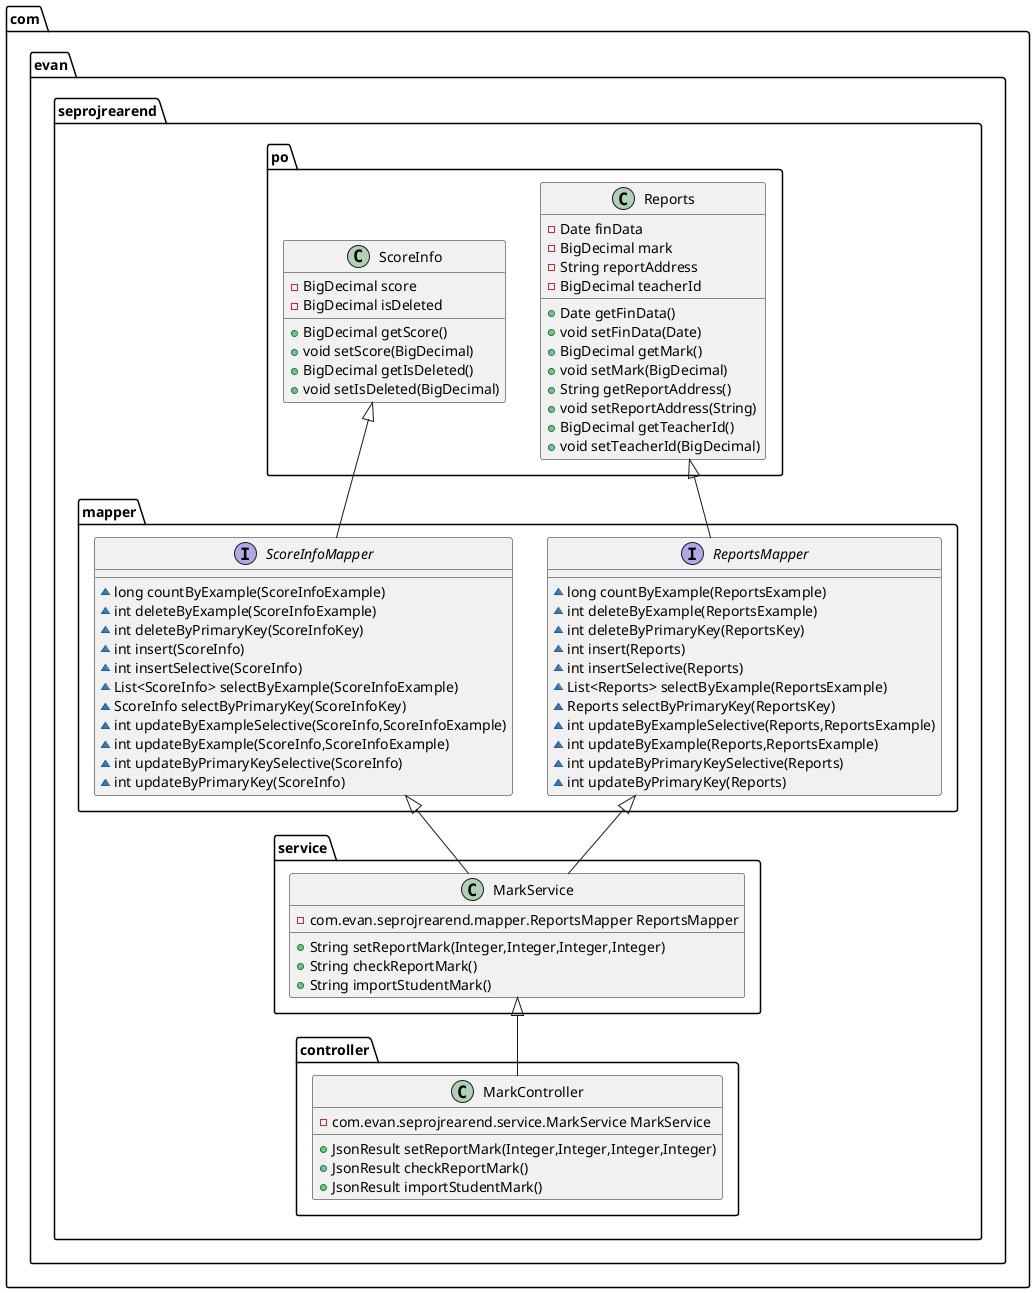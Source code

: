 @startuml
'https://plantuml.com/class-diagram

com.evan.seprojrearend.po.Reports <|-- com.evan.seprojrearend.mapper.ReportsMapper
com.evan.seprojrearend.po.ScoreInfo <|-- com.evan.seprojrearend.mapper.ScoreInfoMapper

com.evan.seprojrearend.mapper.ReportsMapper <|-- com.evan.seprojrearend.service.MarkService
com.evan.seprojrearend.mapper.ScoreInfoMapper <|-- com.evan.seprojrearend.service.MarkService
com.evan.seprojrearend.service.MarkService <|-- com.evan.seprojrearend.controller.MarkController

class com.evan.seprojrearend.po.Reports {
- Date finData
- BigDecimal mark
- String reportAddress
- BigDecimal teacherId
+ Date getFinData()
+ void setFinData(Date)
+ BigDecimal getMark()
+ void setMark(BigDecimal)
+ String getReportAddress()
+ void setReportAddress(String)
+ BigDecimal getTeacherId()
+ void setTeacherId(BigDecimal)
}

class com.evan.seprojrearend.po.ScoreInfo {
- BigDecimal score
- BigDecimal isDeleted
+ BigDecimal getScore()
+ void setScore(BigDecimal)
+ BigDecimal getIsDeleted()
+ void setIsDeleted(BigDecimal)
}

interface com.evan.seprojrearend.mapper.ReportsMapper {
~ long countByExample(ReportsExample)
~ int deleteByExample(ReportsExample)
~ int deleteByPrimaryKey(ReportsKey)
~ int insert(Reports)
~ int insertSelective(Reports)
~ List<Reports> selectByExample(ReportsExample)
~ Reports selectByPrimaryKey(ReportsKey)
~ int updateByExampleSelective(Reports,ReportsExample)
~ int updateByExample(Reports,ReportsExample)
~ int updateByPrimaryKeySelective(Reports)
~ int updateByPrimaryKey(Reports)
}

interface com.evan.seprojrearend.mapper.ScoreInfoMapper {
~ long countByExample(ScoreInfoExample)
~ int deleteByExample(ScoreInfoExample)
~ int deleteByPrimaryKey(ScoreInfoKey)
~ int insert(ScoreInfo)
~ int insertSelective(ScoreInfo)
~ List<ScoreInfo> selectByExample(ScoreInfoExample)
~ ScoreInfo selectByPrimaryKey(ScoreInfoKey)
~ int updateByExampleSelective(ScoreInfo,ScoreInfoExample)
~ int updateByExample(ScoreInfo,ScoreInfoExample)
~ int updateByPrimaryKeySelective(ScoreInfo)
~ int updateByPrimaryKey(ScoreInfo)
}

class com.evan.seprojrearend.service.MarkService {
- com.evan.seprojrearend.mapper.ReportsMapper ReportsMapper
+ String setReportMark(Integer,Integer,Integer,Integer)
+ String checkReportMark()
+ String importStudentMark()
}

class com.evan.seprojrearend.controller.MarkController {
- com.evan.seprojrearend.service.MarkService MarkService
+ JsonResult setReportMark(Integer,Integer,Integer,Integer)
+ JsonResult checkReportMark()
+ JsonResult importStudentMark()
}
@enduml